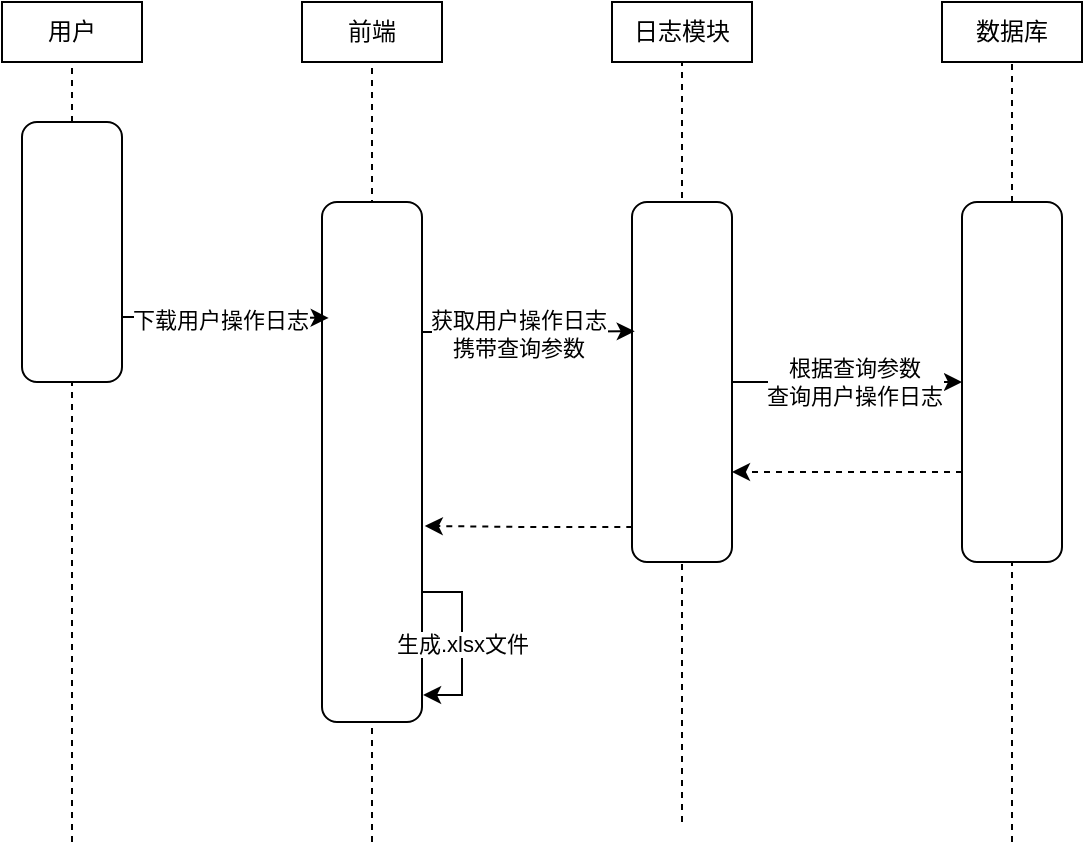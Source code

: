 <mxfile version="26.1.0">
  <diagram name="第 1 页" id="TZ_8r-e1da9YArxueHqY">
    <mxGraphModel dx="925" dy="545" grid="1" gridSize="10" guides="1" tooltips="1" connect="1" arrows="1" fold="1" page="1" pageScale="1" pageWidth="827" pageHeight="1169" math="0" shadow="0">
      <root>
        <mxCell id="0" />
        <mxCell id="1" parent="0" />
        <mxCell id="MFVQBIPDRy1NGxk-zNZx-1" value="用户" style="rounded=0;whiteSpace=wrap;html=1;" vertex="1" parent="1">
          <mxGeometry x="90" y="50" width="70" height="30" as="geometry" />
        </mxCell>
        <mxCell id="MFVQBIPDRy1NGxk-zNZx-2" value="数据库" style="rounded=0;whiteSpace=wrap;html=1;" vertex="1" parent="1">
          <mxGeometry x="560" y="50" width="70" height="30" as="geometry" />
        </mxCell>
        <mxCell id="MFVQBIPDRy1NGxk-zNZx-3" value="日志模块" style="rounded=0;whiteSpace=wrap;html=1;" vertex="1" parent="1">
          <mxGeometry x="395" y="50" width="70" height="30" as="geometry" />
        </mxCell>
        <mxCell id="MFVQBIPDRy1NGxk-zNZx-4" value="前端" style="rounded=0;whiteSpace=wrap;html=1;" vertex="1" parent="1">
          <mxGeometry x="240" y="50" width="70" height="30" as="geometry" />
        </mxCell>
        <mxCell id="MFVQBIPDRy1NGxk-zNZx-5" value="" style="endArrow=none;dashed=1;html=1;rounded=0;entryX=0.5;entryY=1;entryDx=0;entryDy=0;" edge="1" parent="1" target="MFVQBIPDRy1NGxk-zNZx-4">
          <mxGeometry width="50" height="50" relative="1" as="geometry">
            <mxPoint x="275" y="470" as="sourcePoint" />
            <mxPoint x="430" y="220" as="targetPoint" />
          </mxGeometry>
        </mxCell>
        <mxCell id="MFVQBIPDRy1NGxk-zNZx-6" value="" style="endArrow=none;dashed=1;html=1;rounded=0;entryX=0.5;entryY=1;entryDx=0;entryDy=0;" edge="1" parent="1" target="MFVQBIPDRy1NGxk-zNZx-1">
          <mxGeometry width="50" height="50" relative="1" as="geometry">
            <mxPoint x="125" y="470" as="sourcePoint" />
            <mxPoint x="430" y="220" as="targetPoint" />
          </mxGeometry>
        </mxCell>
        <mxCell id="MFVQBIPDRy1NGxk-zNZx-7" value="" style="endArrow=none;dashed=1;html=1;rounded=0;entryX=0.5;entryY=1;entryDx=0;entryDy=0;" edge="1" parent="1" source="MFVQBIPDRy1NGxk-zNZx-16" target="MFVQBIPDRy1NGxk-zNZx-2">
          <mxGeometry width="50" height="50" relative="1" as="geometry">
            <mxPoint x="595" y="470" as="sourcePoint" />
            <mxPoint x="255" y="90" as="targetPoint" />
          </mxGeometry>
        </mxCell>
        <mxCell id="MFVQBIPDRy1NGxk-zNZx-8" value="" style="endArrow=none;dashed=1;html=1;rounded=0;entryX=0.5;entryY=1;entryDx=0;entryDy=0;" edge="1" parent="1" target="MFVQBIPDRy1NGxk-zNZx-3">
          <mxGeometry width="50" height="50" relative="1" as="geometry">
            <mxPoint x="430" y="460" as="sourcePoint" />
            <mxPoint x="340" y="110" as="targetPoint" />
          </mxGeometry>
        </mxCell>
        <mxCell id="MFVQBIPDRy1NGxk-zNZx-9" value="" style="rounded=1;whiteSpace=wrap;html=1;rotation=90;" vertex="1" parent="1">
          <mxGeometry x="60" y="150" width="130" height="50" as="geometry" />
        </mxCell>
        <mxCell id="MFVQBIPDRy1NGxk-zNZx-10" style="edgeStyle=orthogonalEdgeStyle;rounded=0;orthogonalLoop=1;jettySize=auto;html=1;exitX=0.5;exitY=0;exitDx=0;exitDy=0;entryX=0.5;entryY=1;entryDx=0;entryDy=0;" edge="1" parent="1" source="MFVQBIPDRy1NGxk-zNZx-12" target="MFVQBIPDRy1NGxk-zNZx-16">
          <mxGeometry relative="1" as="geometry" />
        </mxCell>
        <mxCell id="MFVQBIPDRy1NGxk-zNZx-24" value="根据查询参数&lt;br&gt;查询用户操作日志" style="edgeLabel;html=1;align=center;verticalAlign=middle;resizable=0;points=[];" vertex="1" connectable="0" parent="MFVQBIPDRy1NGxk-zNZx-10">
          <mxGeometry x="0.06" relative="1" as="geometry">
            <mxPoint as="offset" />
          </mxGeometry>
        </mxCell>
        <mxCell id="MFVQBIPDRy1NGxk-zNZx-12" value="" style="rounded=1;whiteSpace=wrap;html=1;rotation=90;" vertex="1" parent="1">
          <mxGeometry x="340" y="215" width="180" height="50" as="geometry" />
        </mxCell>
        <mxCell id="MFVQBIPDRy1NGxk-zNZx-13" value="" style="rounded=1;whiteSpace=wrap;html=1;rotation=90;" vertex="1" parent="1">
          <mxGeometry x="145" y="255" width="260" height="50" as="geometry" />
        </mxCell>
        <mxCell id="MFVQBIPDRy1NGxk-zNZx-14" value="" style="endArrow=none;dashed=1;html=1;rounded=0;" edge="1" parent="1" target="MFVQBIPDRy1NGxk-zNZx-16">
          <mxGeometry width="50" height="50" relative="1" as="geometry">
            <mxPoint x="595" y="470" as="sourcePoint" />
            <mxPoint x="595" y="80" as="targetPoint" />
          </mxGeometry>
        </mxCell>
        <mxCell id="MFVQBIPDRy1NGxk-zNZx-15" style="edgeStyle=orthogonalEdgeStyle;rounded=0;orthogonalLoop=1;jettySize=auto;html=1;exitX=0.75;exitY=1;exitDx=0;exitDy=0;entryX=0.75;entryY=0;entryDx=0;entryDy=0;dashed=1;" edge="1" parent="1" source="MFVQBIPDRy1NGxk-zNZx-16" target="MFVQBIPDRy1NGxk-zNZx-12">
          <mxGeometry relative="1" as="geometry" />
        </mxCell>
        <mxCell id="MFVQBIPDRy1NGxk-zNZx-16" value="" style="rounded=1;whiteSpace=wrap;html=1;rotation=90;" vertex="1" parent="1">
          <mxGeometry x="505" y="215" width="180" height="50" as="geometry" />
        </mxCell>
        <mxCell id="MFVQBIPDRy1NGxk-zNZx-17" style="edgeStyle=orthogonalEdgeStyle;rounded=0;orthogonalLoop=1;jettySize=auto;html=1;exitX=0.75;exitY=0;exitDx=0;exitDy=0;entryX=0.223;entryY=0.933;entryDx=0;entryDy=0;entryPerimeter=0;" edge="1" parent="1" source="MFVQBIPDRy1NGxk-zNZx-9" target="MFVQBIPDRy1NGxk-zNZx-13">
          <mxGeometry relative="1" as="geometry" />
        </mxCell>
        <mxCell id="MFVQBIPDRy1NGxk-zNZx-18" value="下载用户操作日志" style="edgeLabel;html=1;align=center;verticalAlign=middle;resizable=0;points=[];" vertex="1" connectable="0" parent="MFVQBIPDRy1NGxk-zNZx-17">
          <mxGeometry x="-0.027" y="-2" relative="1" as="geometry">
            <mxPoint x="-1" y="-1" as="offset" />
          </mxGeometry>
        </mxCell>
        <mxCell id="MFVQBIPDRy1NGxk-zNZx-19" style="edgeStyle=orthogonalEdgeStyle;rounded=0;orthogonalLoop=1;jettySize=auto;html=1;exitX=0.25;exitY=0;exitDx=0;exitDy=0;entryX=0.359;entryY=0.973;entryDx=0;entryDy=0;entryPerimeter=0;" edge="1" parent="1" source="MFVQBIPDRy1NGxk-zNZx-13" target="MFVQBIPDRy1NGxk-zNZx-12">
          <mxGeometry relative="1" as="geometry" />
        </mxCell>
        <mxCell id="MFVQBIPDRy1NGxk-zNZx-20" value="获取用户操作日志&lt;br&gt;携带查询参数" style="edgeLabel;html=1;align=center;verticalAlign=middle;resizable=0;points=[];" vertex="1" connectable="0" parent="MFVQBIPDRy1NGxk-zNZx-19">
          <mxGeometry x="-0.089" y="-1" relative="1" as="geometry">
            <mxPoint x="-1" as="offset" />
          </mxGeometry>
        </mxCell>
        <mxCell id="MFVQBIPDRy1NGxk-zNZx-21" style="edgeStyle=orthogonalEdgeStyle;rounded=0;orthogonalLoop=1;jettySize=auto;html=1;exitX=0.903;exitY=0.997;exitDx=0;exitDy=0;entryX=0.623;entryY=-0.028;entryDx=0;entryDy=0;entryPerimeter=0;exitPerimeter=0;dashed=1;" edge="1" parent="1" source="MFVQBIPDRy1NGxk-zNZx-12" target="MFVQBIPDRy1NGxk-zNZx-13">
          <mxGeometry relative="1" as="geometry" />
        </mxCell>
        <mxCell id="MFVQBIPDRy1NGxk-zNZx-22" style="edgeStyle=orthogonalEdgeStyle;rounded=0;orthogonalLoop=1;jettySize=auto;html=1;exitX=0.75;exitY=0;exitDx=0;exitDy=0;entryX=0.948;entryY=-0.011;entryDx=0;entryDy=0;entryPerimeter=0;" edge="1" parent="1" source="MFVQBIPDRy1NGxk-zNZx-13" target="MFVQBIPDRy1NGxk-zNZx-13">
          <mxGeometry relative="1" as="geometry" />
        </mxCell>
        <mxCell id="MFVQBIPDRy1NGxk-zNZx-23" value="生成.xlsx文件" style="edgeLabel;html=1;align=center;verticalAlign=middle;resizable=0;points=[];" vertex="1" connectable="0" parent="MFVQBIPDRy1NGxk-zNZx-22">
          <mxGeometry x="-0.004" relative="1" as="geometry">
            <mxPoint as="offset" />
          </mxGeometry>
        </mxCell>
      </root>
    </mxGraphModel>
  </diagram>
</mxfile>
